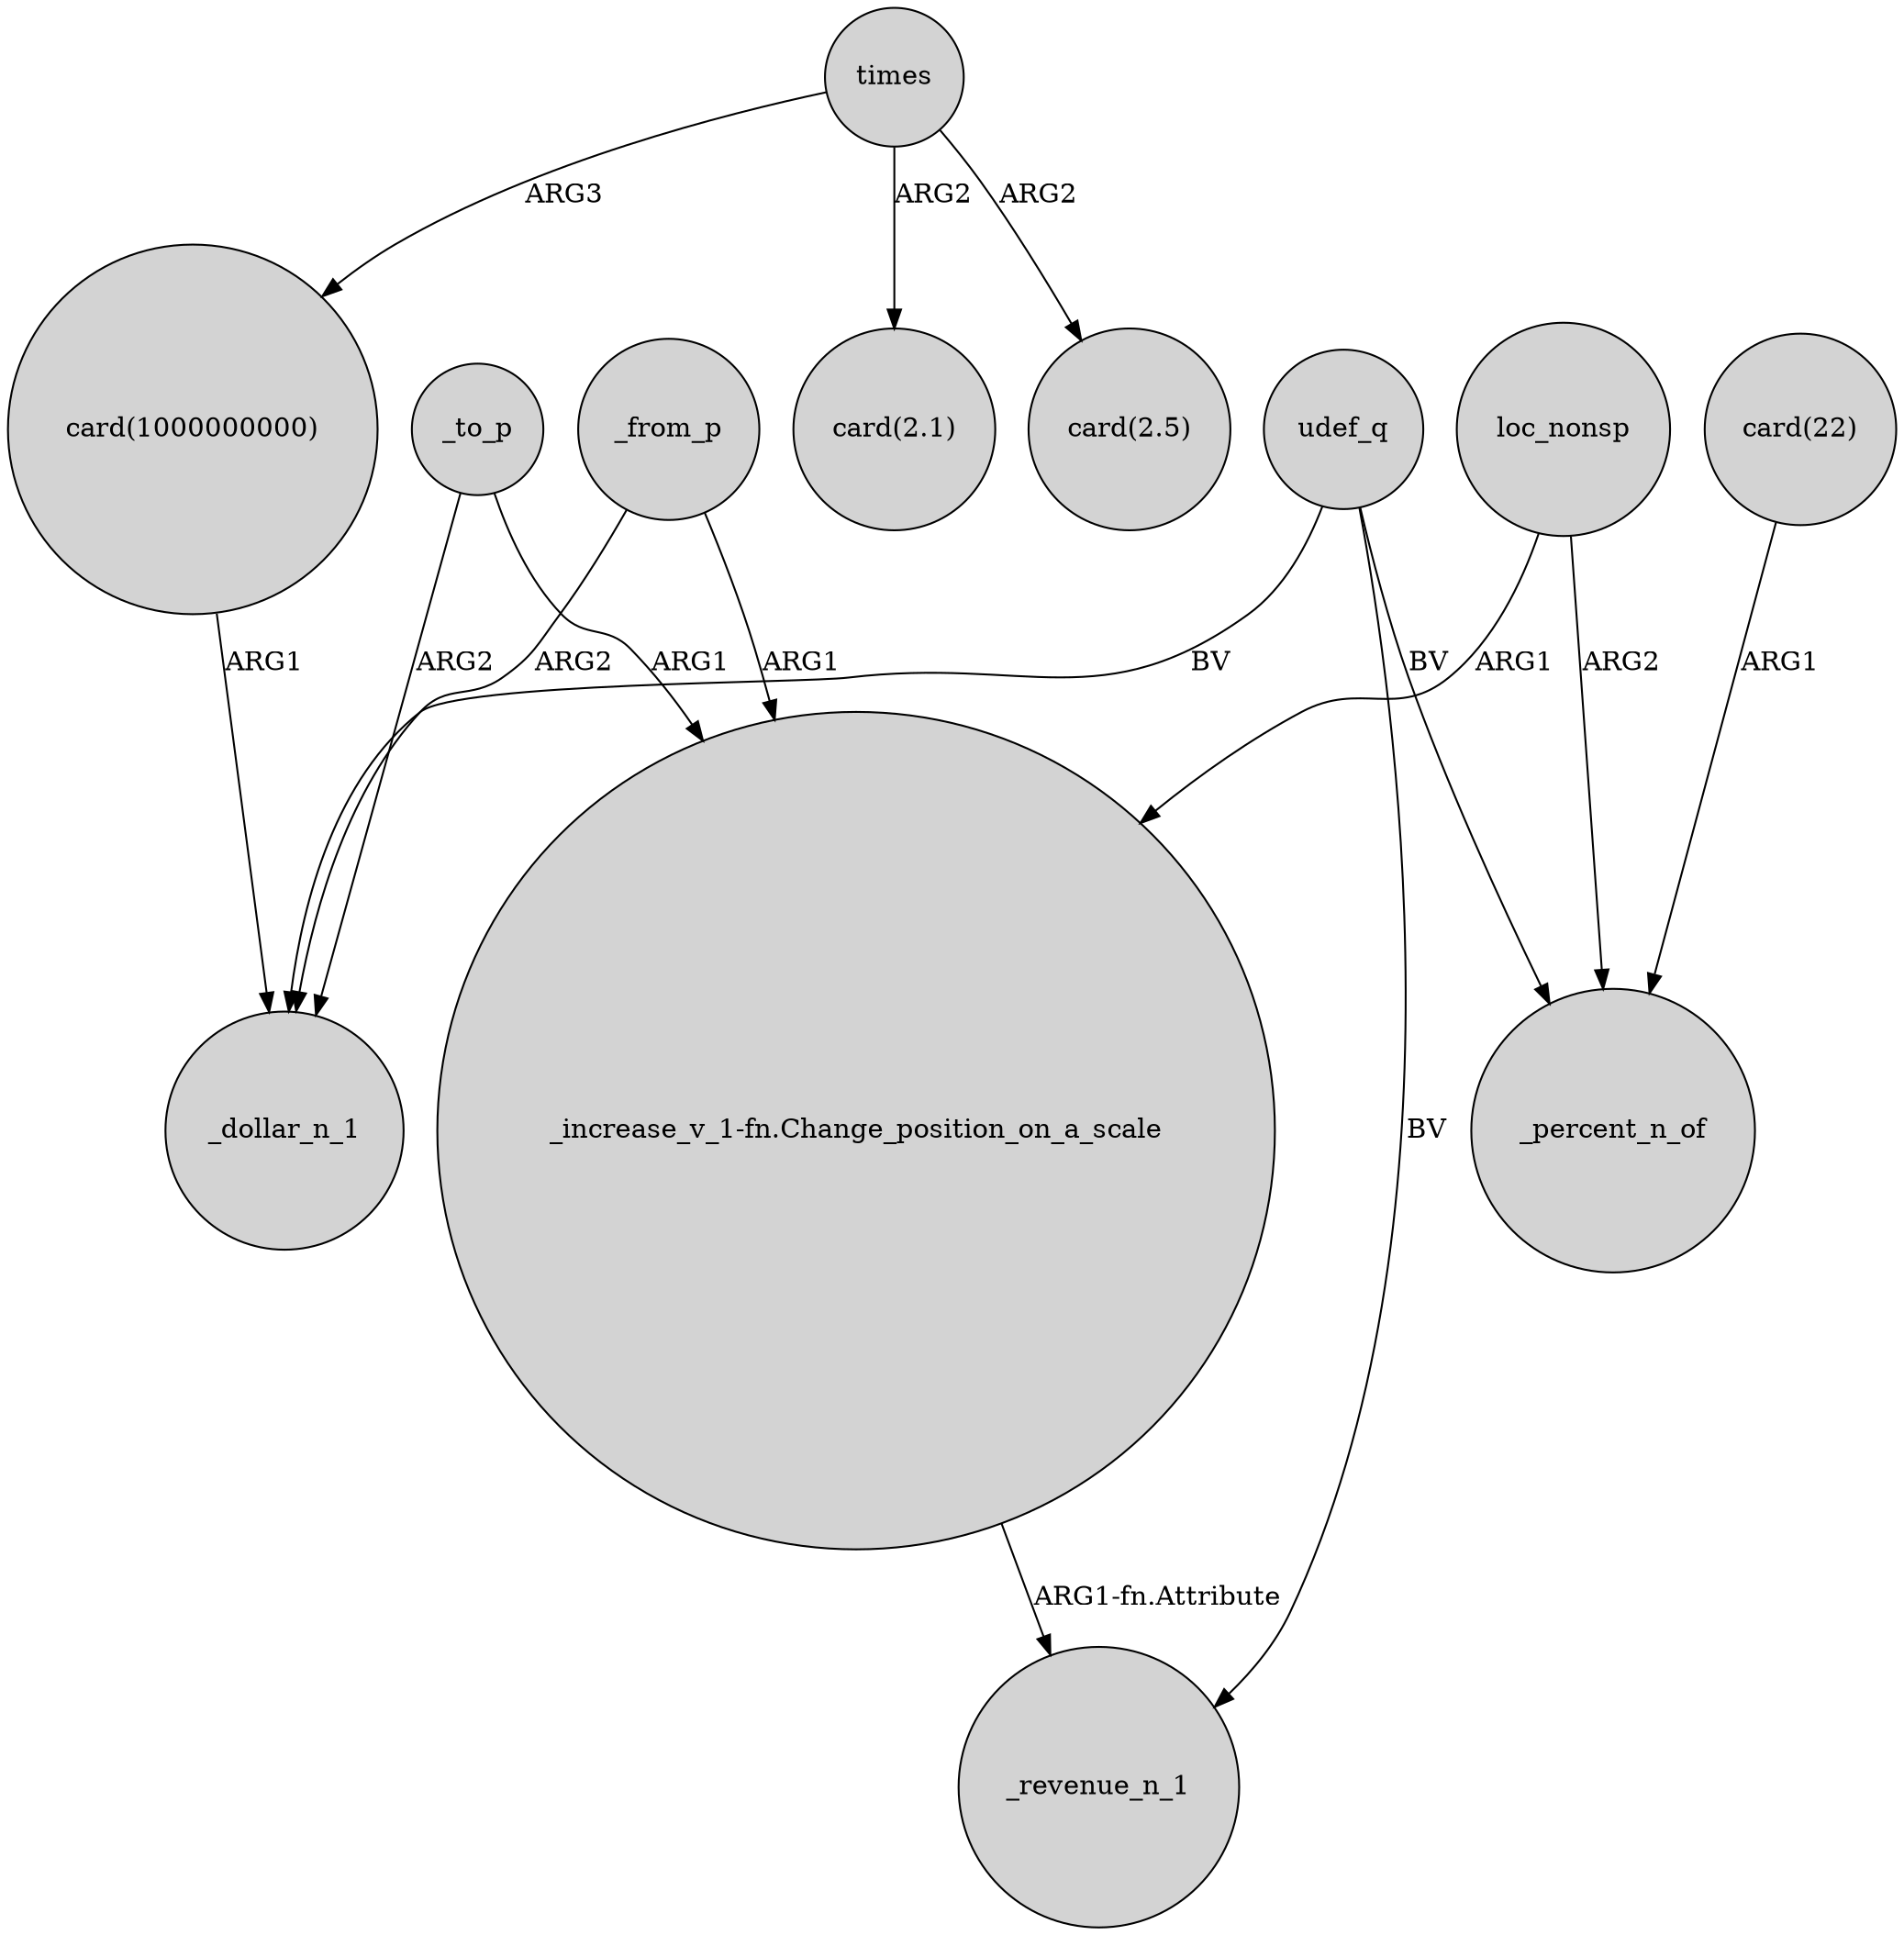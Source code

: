 digraph {
	node [shape=circle style=filled]
	_to_p -> "_increase_v_1-fn.Change_position_on_a_scale" [label=ARG1]
	"card(1000000000)" -> _dollar_n_1 [label=ARG1]
	times -> "card(2.1)" [label=ARG2]
	udef_q -> _percent_n_of [label=BV]
	times -> "card(2.5)" [label=ARG2]
	_to_p -> _dollar_n_1 [label=ARG2]
	times -> "card(1000000000)" [label=ARG3]
	"_increase_v_1-fn.Change_position_on_a_scale" -> _revenue_n_1 [label="ARG1-fn.Attribute"]
	_from_p -> "_increase_v_1-fn.Change_position_on_a_scale" [label=ARG1]
	udef_q -> _dollar_n_1 [label=BV]
	udef_q -> _revenue_n_1 [label=BV]
	loc_nonsp -> "_increase_v_1-fn.Change_position_on_a_scale" [label=ARG1]
	_from_p -> _dollar_n_1 [label=ARG2]
	"card(22)" -> _percent_n_of [label=ARG1]
	loc_nonsp -> _percent_n_of [label=ARG2]
}
